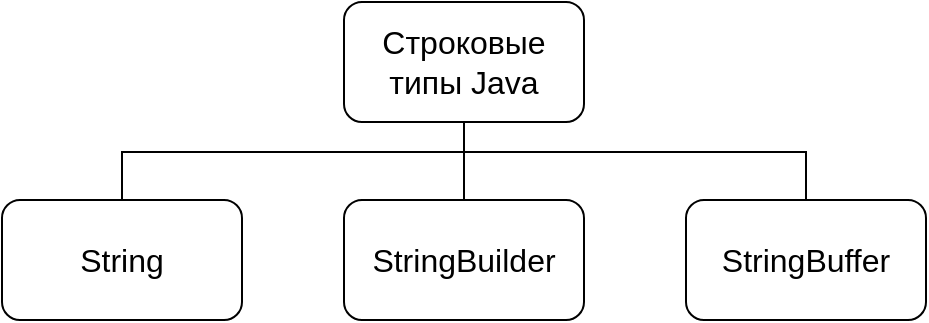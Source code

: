 <mxfile version="22.1.7" type="device">
  <diagram name="Страница — 1" id="uMtTfhKd5kmAniqO2vqm">
    <mxGraphModel dx="1219" dy="865" grid="0" gridSize="10" guides="1" tooltips="1" connect="1" arrows="1" fold="1" page="0" pageScale="1" pageWidth="827" pageHeight="1169" math="0" shadow="0">
      <root>
        <mxCell id="0" />
        <mxCell id="1" parent="0" />
        <mxCell id="kCbxQKkioTwpVAvSzlJl-12" style="edgeStyle=none;curved=1;rounded=0;orthogonalLoop=1;jettySize=auto;html=1;fontSize=12;endArrow=none;endFill=0;" edge="1" parent="1" source="kCbxQKkioTwpVAvSzlJl-1" target="kCbxQKkioTwpVAvSzlJl-3">
          <mxGeometry relative="1" as="geometry" />
        </mxCell>
        <mxCell id="kCbxQKkioTwpVAvSzlJl-13" style="edgeStyle=orthogonalEdgeStyle;rounded=0;orthogonalLoop=1;jettySize=auto;html=1;entryX=0.5;entryY=0;entryDx=0;entryDy=0;fontSize=12;startSize=8;endSize=8;endArrow=none;endFill=0;" edge="1" parent="1" source="kCbxQKkioTwpVAvSzlJl-1" target="kCbxQKkioTwpVAvSzlJl-2">
          <mxGeometry relative="1" as="geometry">
            <Array as="points">
              <mxPoint x="15" y="58" />
              <mxPoint x="-156" y="58" />
            </Array>
          </mxGeometry>
        </mxCell>
        <mxCell id="kCbxQKkioTwpVAvSzlJl-14" style="edgeStyle=orthogonalEdgeStyle;rounded=0;orthogonalLoop=1;jettySize=auto;html=1;exitX=0.5;exitY=1;exitDx=0;exitDy=0;entryX=0.5;entryY=0;entryDx=0;entryDy=0;fontSize=12;startSize=8;endSize=8;endArrow=none;endFill=0;" edge="1" parent="1" source="kCbxQKkioTwpVAvSzlJl-1" target="kCbxQKkioTwpVAvSzlJl-4">
          <mxGeometry relative="1" as="geometry">
            <Array as="points">
              <mxPoint x="15" y="58" />
              <mxPoint x="186" y="58" />
            </Array>
          </mxGeometry>
        </mxCell>
        <mxCell id="kCbxQKkioTwpVAvSzlJl-1" value="Строковые типы Java" style="rounded=1;whiteSpace=wrap;html=1;fontSize=16;" vertex="1" parent="1">
          <mxGeometry x="-45" y="-17" width="120" height="60" as="geometry" />
        </mxCell>
        <mxCell id="kCbxQKkioTwpVAvSzlJl-2" value="String" style="rounded=1;whiteSpace=wrap;html=1;fontSize=16;" vertex="1" parent="1">
          <mxGeometry x="-216" y="82" width="120" height="60" as="geometry" />
        </mxCell>
        <mxCell id="kCbxQKkioTwpVAvSzlJl-3" value="StringBuilder" style="rounded=1;whiteSpace=wrap;html=1;fontSize=16;" vertex="1" parent="1">
          <mxGeometry x="-45" y="82" width="120" height="60" as="geometry" />
        </mxCell>
        <mxCell id="kCbxQKkioTwpVAvSzlJl-4" value="StringBuffer" style="rounded=1;whiteSpace=wrap;html=1;fontSize=16;" vertex="1" parent="1">
          <mxGeometry x="126" y="82" width="120" height="60" as="geometry" />
        </mxCell>
      </root>
    </mxGraphModel>
  </diagram>
</mxfile>
